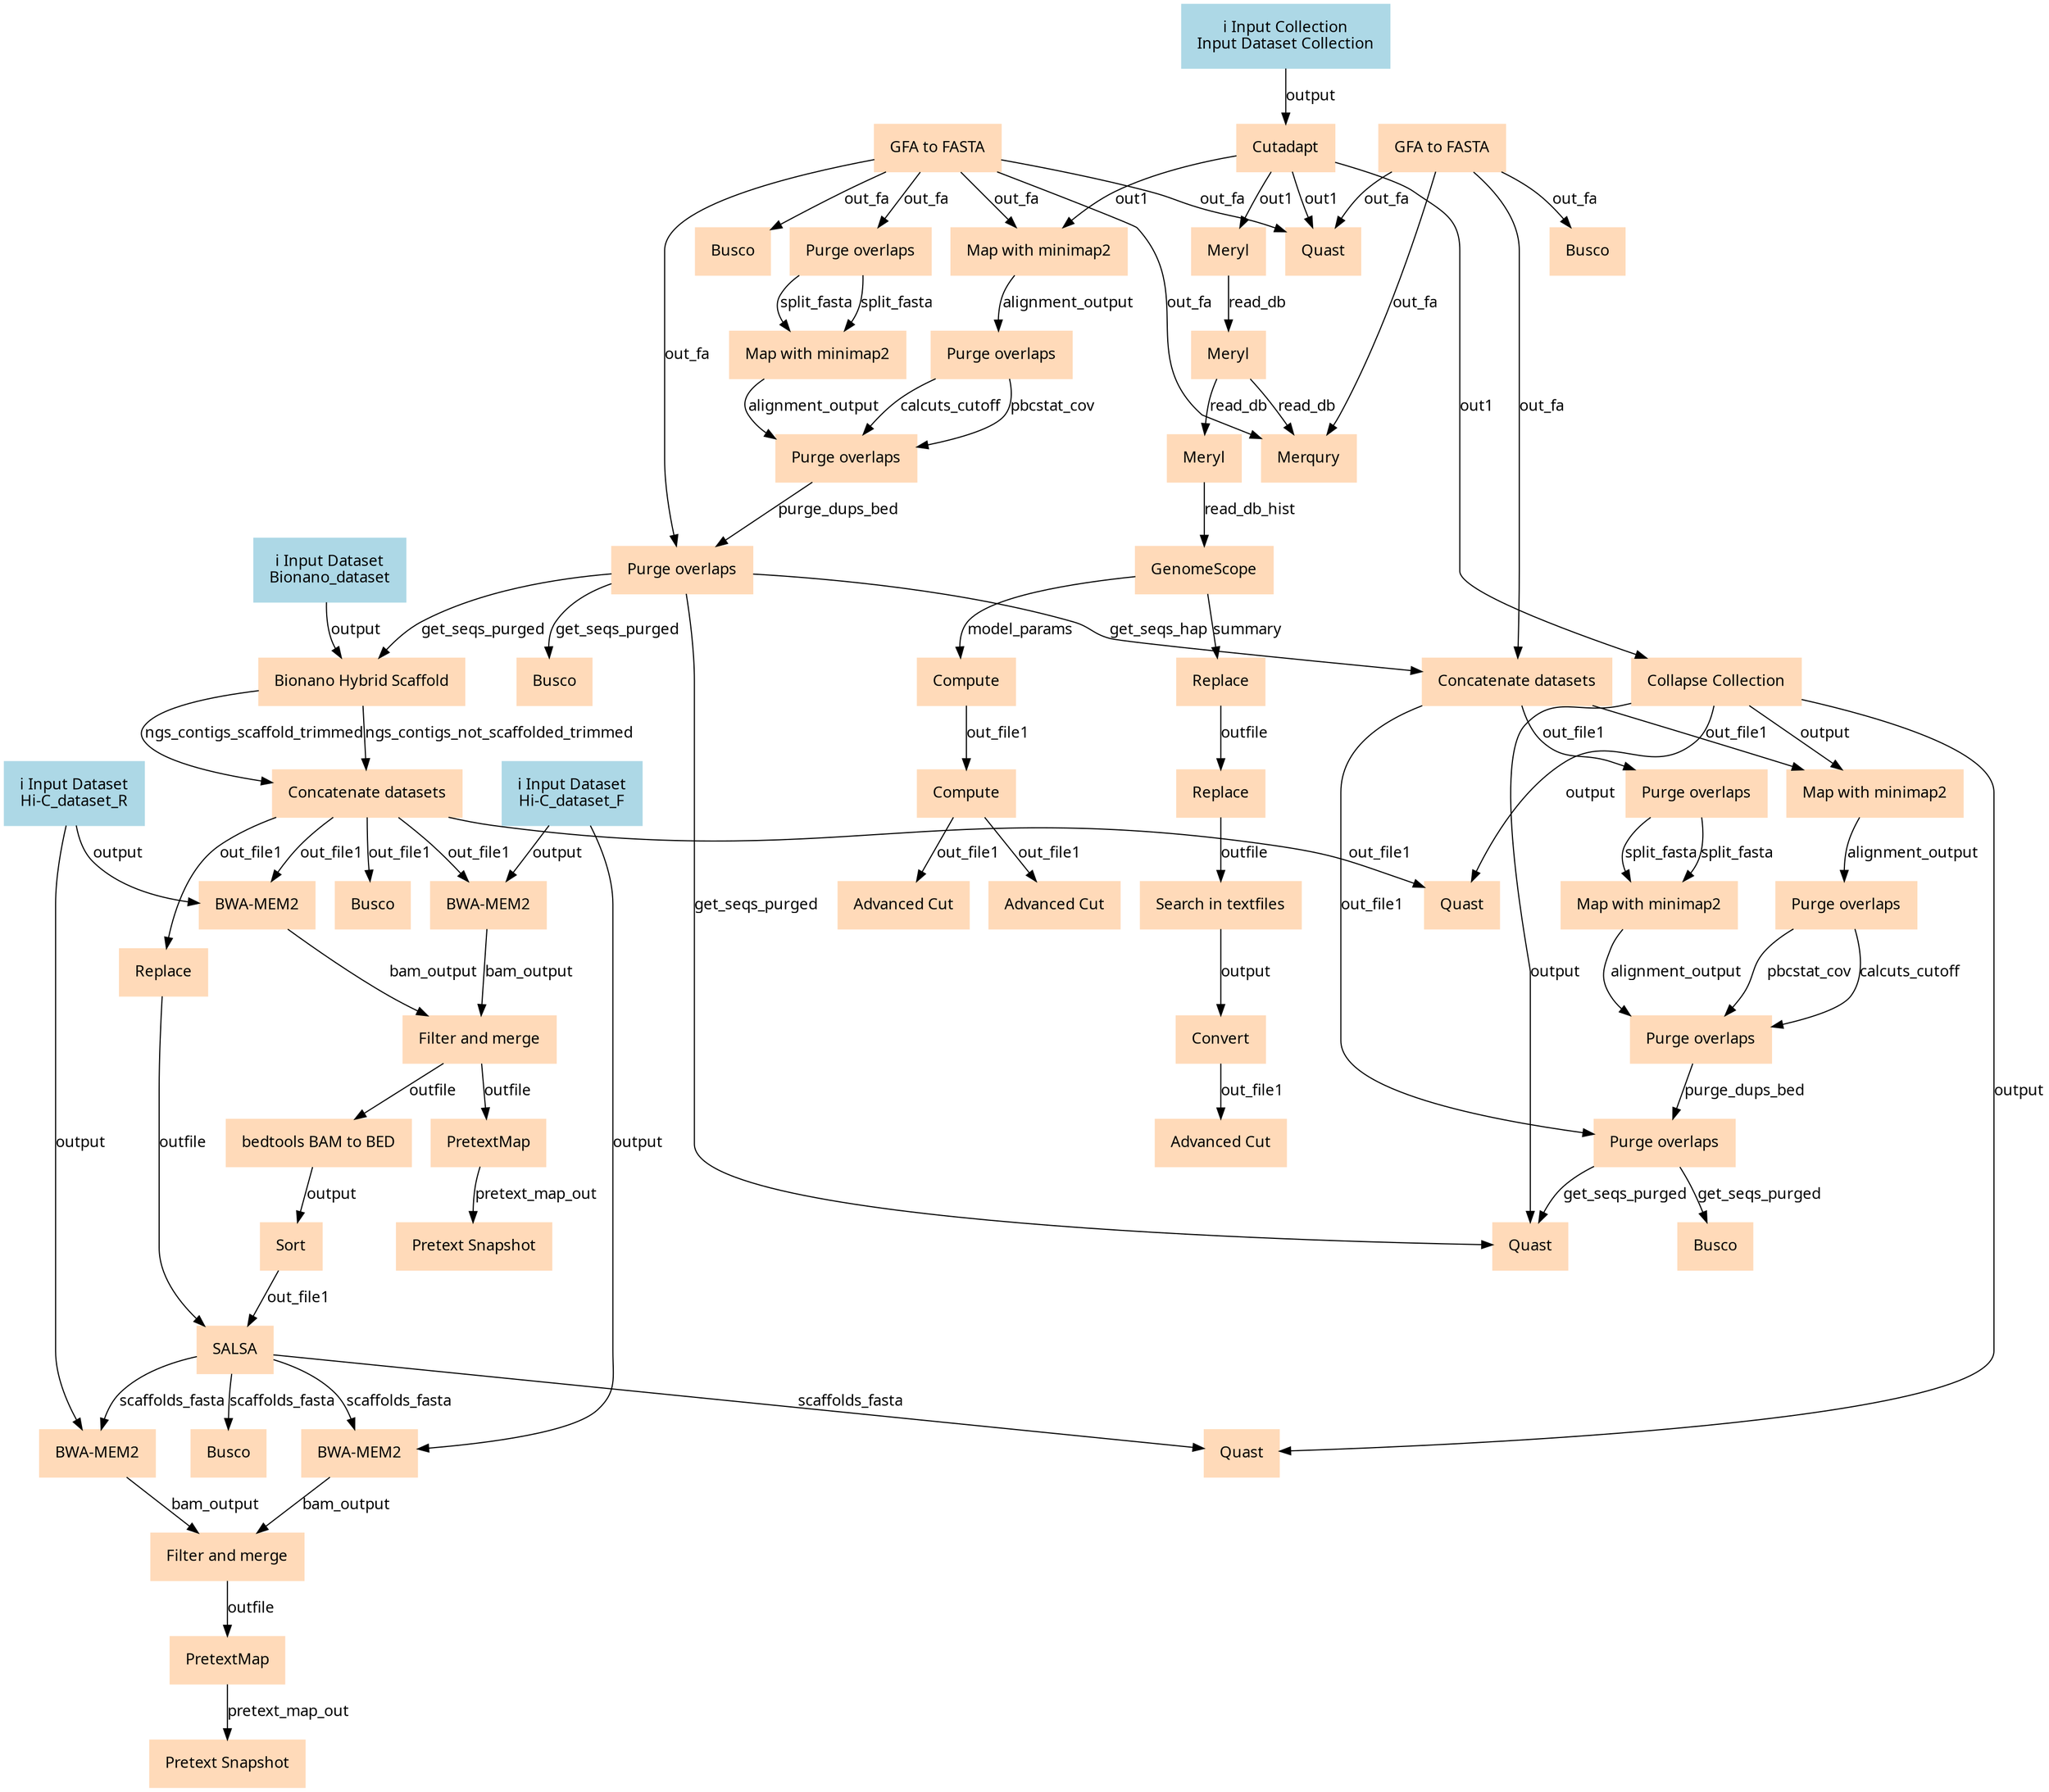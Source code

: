 digraph main {
  node [fontname="Atkinson Hyperlegible", shape=box, color=white,style=filled,color=peachpuff,margin="0.2,0.2"];
  edge [fontname="Atkinson Hyperlegible"];
  0[color=lightblue,label="ℹ️ Input Dataset\nBionano_dataset"]
  1[color=lightblue,label="ℹ️ Input Dataset\nHi-C_dataset_R"]
  2[color=lightblue,label="ℹ️ Input Dataset\nHi-C_dataset_F"]
  3[color=lightblue,label="ℹ️ Input Collection\nInput Dataset Collection"]
  4[label="GFA to FASTA"]
  5[label="GFA to FASTA"]
  6[label="Cutadapt"]
  3 -> 6 [label="output"]
  7[label="Busco"]
  4 -> 7 [label="out_fa"]
  8[label="Busco"]
  5 -> 8 [label="out_fa"]
  9[label="Purge overlaps"]
  5 -> 9 [label="out_fa"]
  10[label="Collapse Collection"]
  6 -> 10 [label="out1"]
  11[label="Meryl"]
  6 -> 11 [label="out1"]
  12[label="Map with minimap2"]
  6 -> 12 [label="out1"]
  5 -> 12 [label="out_fa"]
  13[label="Quast"]
  5 -> 13 [label="out_fa"]
  4 -> 13 [label="out_fa"]
  6 -> 13 [label="out1"]
  14[label="Map with minimap2"]
  9 -> 14 [label="split_fasta"]
  9 -> 14 [label="split_fasta"]
  15[label="Meryl"]
  11 -> 15 [label="read_db"]
  16[label="Purge overlaps"]
  12 -> 16 [label="alignment_output"]
  17[label="Meryl"]
  15 -> 17 [label="read_db"]
  18[label="Merqury"]
  5 -> 18 [label="out_fa"]
  4 -> 18 [label="out_fa"]
  15 -> 18 [label="read_db"]
  19[label="Purge overlaps"]
  16 -> 19 [label="pbcstat_cov"]
  16 -> 19 [label="calcuts_cutoff"]
  14 -> 19 [label="alignment_output"]
  20[label="GenomeScope"]
  17 -> 20 [label="read_db_hist"]
  21[label="Purge overlaps"]
  19 -> 21 [label="purge_dups_bed"]
  5 -> 21 [label="out_fa"]
  22[label="Replace"]
  20 -> 22 [label="summary"]
  23[label="Compute"]
  20 -> 23 [label="model_params"]
  24[label="Bionano Hybrid Scaffold"]
  0 -> 24 [label="output"]
  21 -> 24 [label="get_seqs_purged"]
  25[label="Concatenate datasets"]
  21 -> 25 [label="get_seqs_hap"]
  4 -> 25 [label="out_fa"]
  26[label="Busco"]
  21 -> 26 [label="get_seqs_purged"]
  27[label="Replace"]
  22 -> 27 [label="outfile"]
  28[label="Compute"]
  23 -> 28 [label="out_file1"]
  29[label="Concatenate datasets"]
  24 -> 29 [label="ngs_contigs_scaffold_trimmed"]
  24 -> 29 [label="ngs_contigs_not_scaffolded_trimmed"]
  30[label="Purge overlaps"]
  25 -> 30 [label="out_file1"]
  31[label="Map with minimap2"]
  10 -> 31 [label="output"]
  25 -> 31 [label="out_file1"]
  32[label="Search in textfiles"]
  27 -> 32 [label="outfile"]
  33[label="Advanced Cut"]
  28 -> 33 [label="out_file1"]
  34[label="Advanced Cut"]
  28 -> 34 [label="out_file1"]
  35[label="BWA-MEM2"]
  1 -> 35 [label="output"]
  29 -> 35 [label="out_file1"]
  36[label="BWA-MEM2"]
  2 -> 36 [label="output"]
  29 -> 36 [label="out_file1"]
  37[label="Replace"]
  29 -> 37 [label="out_file1"]
  38[label="Quast"]
  29 -> 38 [label="out_file1"]
  10 -> 38 [label="output"]
  39[label="Busco"]
  29 -> 39 [label="out_file1"]
  40[label="Map with minimap2"]
  30 -> 40 [label="split_fasta"]
  30 -> 40 [label="split_fasta"]
  41[label="Purge overlaps"]
  31 -> 41 [label="alignment_output"]
  42[label="Convert"]
  32 -> 42 [label="output"]
  43[label="Filter and merge"]
  36 -> 43 [label="bam_output"]
  35 -> 43 [label="bam_output"]
  44[label="Purge overlaps"]
  41 -> 44 [label="pbcstat_cov"]
  41 -> 44 [label="calcuts_cutoff"]
  40 -> 44 [label="alignment_output"]
  45[label="Advanced Cut"]
  42 -> 45 [label="out_file1"]
  46[label="bedtools BAM to BED"]
  43 -> 46 [label="outfile"]
  47[label="PretextMap"]
  43 -> 47 [label="outfile"]
  48[label="Purge overlaps"]
  44 -> 48 [label="purge_dups_bed"]
  25 -> 48 [label="out_file1"]
  49[label="Sort"]
  46 -> 49 [label="output"]
  50[label="Pretext Snapshot"]
  47 -> 50 [label="pretext_map_out"]
  51[label="Busco"]
  48 -> 51 [label="get_seqs_purged"]
  52[label="Quast"]
  21 -> 52 [label="get_seqs_purged"]
  48 -> 52 [label="get_seqs_purged"]
  10 -> 52 [label="output"]
  53[label="SALSA"]
  49 -> 53 [label="out_file1"]
  37 -> 53 [label="outfile"]
  54[label="BWA-MEM2"]
  1 -> 54 [label="output"]
  53 -> 54 [label="scaffolds_fasta"]
  55[label="BWA-MEM2"]
  2 -> 55 [label="output"]
  53 -> 55 [label="scaffolds_fasta"]
  56[label="Busco"]
  53 -> 56 [label="scaffolds_fasta"]
  57[label="Quast"]
  53 -> 57 [label="scaffolds_fasta"]
  10 -> 57 [label="output"]
  58[label="Filter and merge"]
  55 -> 58 [label="bam_output"]
  54 -> 58 [label="bam_output"]
  59[label="PretextMap"]
  58 -> 59 [label="outfile"]
  60[label="Pretext Snapshot"]
  59 -> 60 [label="pretext_map_out"]
}